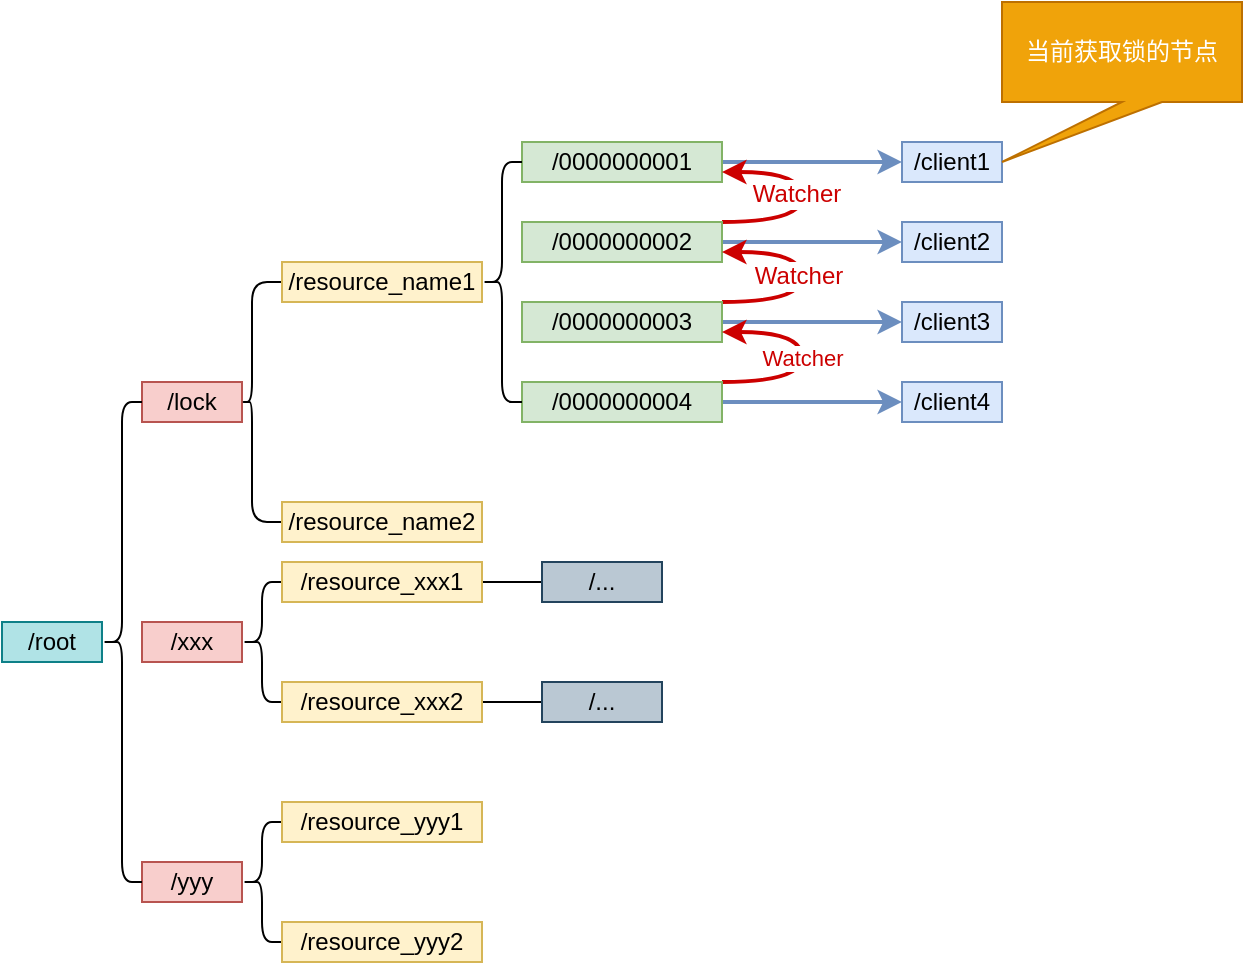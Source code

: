 <mxfile version="12.1.3" type="github" pages="1">
  <diagram id="MbjbUBoe02YS5g_O7uAm" name="第 1 页">
    <mxGraphModel dx="772" dy="532" grid="1" gridSize="10" guides="1" tooltips="1" connect="1" arrows="1" fold="1" page="1" pageScale="1" pageWidth="827" pageHeight="1169" math="0" shadow="0">
      <root>
        <mxCell id="0"/>
        <mxCell id="1" parent="0"/>
        <mxCell id="luJPvhaDtuZK9CBTQS-O-1" value="/root" style="rounded=0;whiteSpace=wrap;html=1;fillColor=#b0e3e6;strokeColor=#0e8088;" vertex="1" parent="1">
          <mxGeometry x="120" y="410" width="50" height="20" as="geometry"/>
        </mxCell>
        <mxCell id="luJPvhaDtuZK9CBTQS-O-2" value="/yyy" style="rounded=0;whiteSpace=wrap;html=1;fillColor=#f8cecc;strokeColor=#b85450;" vertex="1" parent="1">
          <mxGeometry x="190" y="530" width="50" height="20" as="geometry"/>
        </mxCell>
        <mxCell id="luJPvhaDtuZK9CBTQS-O-3" value="/xxx" style="rounded=0;whiteSpace=wrap;html=1;fillColor=#f8cecc;strokeColor=#b85450;" vertex="1" parent="1">
          <mxGeometry x="190" y="410" width="50" height="20" as="geometry"/>
        </mxCell>
        <mxCell id="luJPvhaDtuZK9CBTQS-O-4" value="/lock" style="rounded=0;whiteSpace=wrap;html=1;fillColor=#f8cecc;strokeColor=#b85450;" vertex="1" parent="1">
          <mxGeometry x="190" y="290" width="50" height="20" as="geometry"/>
        </mxCell>
        <mxCell id="luJPvhaDtuZK9CBTQS-O-6" value="" style="shape=curlyBracket;whiteSpace=wrap;html=1;rounded=1;" vertex="1" parent="1">
          <mxGeometry x="170" y="300" width="20" height="240" as="geometry"/>
        </mxCell>
        <mxCell id="luJPvhaDtuZK9CBTQS-O-7" value="" style="shape=curlyBracket;whiteSpace=wrap;html=1;rounded=1;size=0.25;" vertex="1" parent="1">
          <mxGeometry x="240" y="240" width="20" height="120" as="geometry"/>
        </mxCell>
        <mxCell id="luJPvhaDtuZK9CBTQS-O-10" value="/resource_name1" style="rounded=0;whiteSpace=wrap;html=1;fillColor=#fff2cc;strokeColor=#d6b656;" vertex="1" parent="1">
          <mxGeometry x="260" y="230" width="100" height="20" as="geometry"/>
        </mxCell>
        <mxCell id="luJPvhaDtuZK9CBTQS-O-11" value="/resource_name2" style="rounded=0;whiteSpace=wrap;html=1;fillColor=#fff2cc;strokeColor=#d6b656;" vertex="1" parent="1">
          <mxGeometry x="260" y="350" width="100" height="20" as="geometry"/>
        </mxCell>
        <mxCell id="luJPvhaDtuZK9CBTQS-O-26" style="edgeStyle=orthogonalEdgeStyle;rounded=0;orthogonalLoop=1;jettySize=auto;html=1;entryX=0;entryY=0.5;entryDx=0;entryDy=0;fillColor=#dae8fc;strokeColor=#6c8ebf;strokeWidth=2;gradientColor=#7ea6e0;" edge="1" parent="1" source="luJPvhaDtuZK9CBTQS-O-14" target="luJPvhaDtuZK9CBTQS-O-22">
          <mxGeometry relative="1" as="geometry"/>
        </mxCell>
        <mxCell id="luJPvhaDtuZK9CBTQS-O-14" value="/0000000001" style="rounded=0;whiteSpace=wrap;html=1;fillColor=#d5e8d4;strokeColor=#82b366;" vertex="1" parent="1">
          <mxGeometry x="380" y="170" width="100" height="20" as="geometry"/>
        </mxCell>
        <mxCell id="luJPvhaDtuZK9CBTQS-O-27" style="edgeStyle=orthogonalEdgeStyle;rounded=0;orthogonalLoop=1;jettySize=auto;html=1;entryX=0;entryY=0.5;entryDx=0;entryDy=0;fillColor=#dae8fc;strokeColor=#6c8ebf;strokeWidth=2;gradientColor=#7ea6e0;" edge="1" parent="1" source="luJPvhaDtuZK9CBTQS-O-15" target="luJPvhaDtuZK9CBTQS-O-23">
          <mxGeometry relative="1" as="geometry"/>
        </mxCell>
        <mxCell id="luJPvhaDtuZK9CBTQS-O-30" style="edgeStyle=orthogonalEdgeStyle;curved=1;rounded=0;orthogonalLoop=1;jettySize=auto;html=1;entryX=1;entryY=0.75;entryDx=0;entryDy=0;fontColor=#FF99CC;fillColor=#e1d5e7;strokeColor=#CC0000;strokeWidth=2;" edge="1" parent="1" source="luJPvhaDtuZK9CBTQS-O-15" target="luJPvhaDtuZK9CBTQS-O-14">
          <mxGeometry relative="1" as="geometry">
            <mxPoint x="480" y="180" as="targetPoint"/>
            <Array as="points">
              <mxPoint x="520" y="210"/>
              <mxPoint x="520" y="185"/>
            </Array>
          </mxGeometry>
        </mxCell>
        <mxCell id="luJPvhaDtuZK9CBTQS-O-32" value="Watcher" style="text;html=1;resizable=0;points=[];align=center;verticalAlign=middle;labelBackgroundColor=#ffffff;fontColor=#CC0000;" vertex="1" connectable="0" parent="luJPvhaDtuZK9CBTQS-O-30">
          <mxGeometry x="0.029" y="3" relative="1" as="geometry">
            <mxPoint as="offset"/>
          </mxGeometry>
        </mxCell>
        <mxCell id="luJPvhaDtuZK9CBTQS-O-15" value="/0000000002" style="rounded=0;whiteSpace=wrap;html=1;fillColor=#d5e8d4;strokeColor=#82b366;" vertex="1" parent="1">
          <mxGeometry x="380" y="210" width="100" height="20" as="geometry"/>
        </mxCell>
        <mxCell id="luJPvhaDtuZK9CBTQS-O-28" style="edgeStyle=orthogonalEdgeStyle;rounded=0;orthogonalLoop=1;jettySize=auto;html=1;entryX=0;entryY=0.5;entryDx=0;entryDy=0;fillColor=#dae8fc;strokeColor=#6c8ebf;strokeWidth=2;gradientColor=#7ea6e0;" edge="1" parent="1" source="luJPvhaDtuZK9CBTQS-O-16" target="luJPvhaDtuZK9CBTQS-O-24">
          <mxGeometry relative="1" as="geometry"/>
        </mxCell>
        <mxCell id="luJPvhaDtuZK9CBTQS-O-33" style="edgeStyle=orthogonalEdgeStyle;curved=1;rounded=0;orthogonalLoop=1;jettySize=auto;html=1;entryX=1;entryY=0.75;entryDx=0;entryDy=0;fontColor=#FF99CC;fillColor=#e1d5e7;strokeColor=#CC0000;strokeWidth=2;" edge="1" parent="1" source="luJPvhaDtuZK9CBTQS-O-16" target="luJPvhaDtuZK9CBTQS-O-15">
          <mxGeometry relative="1" as="geometry">
            <Array as="points">
              <mxPoint x="520" y="250"/>
              <mxPoint x="520" y="225"/>
            </Array>
          </mxGeometry>
        </mxCell>
        <mxCell id="luJPvhaDtuZK9CBTQS-O-34" value="Watcher" style="text;html=1;resizable=0;points=[];align=center;verticalAlign=middle;labelBackgroundColor=#ffffff;fontColor=#CC0000;" vertex="1" connectable="0" parent="luJPvhaDtuZK9CBTQS-O-33">
          <mxGeometry x="0.009" y="2" relative="1" as="geometry">
            <mxPoint as="offset"/>
          </mxGeometry>
        </mxCell>
        <mxCell id="luJPvhaDtuZK9CBTQS-O-16" value="/0000000003" style="rounded=0;whiteSpace=wrap;html=1;fillColor=#d5e8d4;strokeColor=#82b366;" vertex="1" parent="1">
          <mxGeometry x="380" y="250" width="100" height="20" as="geometry"/>
        </mxCell>
        <mxCell id="luJPvhaDtuZK9CBTQS-O-29" style="edgeStyle=orthogonalEdgeStyle;rounded=0;orthogonalLoop=1;jettySize=auto;html=1;fillColor=#dae8fc;strokeColor=#6c8ebf;strokeWidth=2;gradientColor=#7ea6e0;" edge="1" parent="1" source="luJPvhaDtuZK9CBTQS-O-17" target="luJPvhaDtuZK9CBTQS-O-25">
          <mxGeometry relative="1" as="geometry"/>
        </mxCell>
        <mxCell id="luJPvhaDtuZK9CBTQS-O-35" value="Watcher" style="edgeStyle=orthogonalEdgeStyle;curved=1;rounded=0;orthogonalLoop=1;jettySize=auto;html=1;entryX=1;entryY=0.75;entryDx=0;entryDy=0;fontColor=#CC0000;fillColor=#e1d5e7;strokeColor=#CC0000;strokeWidth=2;" edge="1" parent="1" source="luJPvhaDtuZK9CBTQS-O-17" target="luJPvhaDtuZK9CBTQS-O-16">
          <mxGeometry relative="1" as="geometry">
            <mxPoint x="480" y="270" as="targetPoint"/>
            <Array as="points">
              <mxPoint x="520" y="290"/>
              <mxPoint x="520" y="265"/>
            </Array>
          </mxGeometry>
        </mxCell>
        <mxCell id="luJPvhaDtuZK9CBTQS-O-17" value="/0000000004" style="rounded=0;whiteSpace=wrap;html=1;fillColor=#d5e8d4;strokeColor=#82b366;" vertex="1" parent="1">
          <mxGeometry x="380" y="290" width="100" height="20" as="geometry"/>
        </mxCell>
        <mxCell id="luJPvhaDtuZK9CBTQS-O-19" value="" style="shape=curlyBracket;whiteSpace=wrap;html=1;rounded=1;" vertex="1" parent="1">
          <mxGeometry x="360" y="180" width="20" height="120" as="geometry"/>
        </mxCell>
        <mxCell id="luJPvhaDtuZK9CBTQS-O-22" value="/client1" style="rounded=0;whiteSpace=wrap;html=1;fillColor=#dae8fc;strokeColor=#6c8ebf;" vertex="1" parent="1">
          <mxGeometry x="570" y="170" width="50" height="20" as="geometry"/>
        </mxCell>
        <mxCell id="luJPvhaDtuZK9CBTQS-O-23" value="/client2" style="rounded=0;whiteSpace=wrap;html=1;fillColor=#dae8fc;strokeColor=#6c8ebf;" vertex="1" parent="1">
          <mxGeometry x="570" y="210" width="50" height="20" as="geometry"/>
        </mxCell>
        <mxCell id="luJPvhaDtuZK9CBTQS-O-24" value="/client3" style="rounded=0;whiteSpace=wrap;html=1;fillColor=#dae8fc;strokeColor=#6c8ebf;" vertex="1" parent="1">
          <mxGeometry x="570" y="250" width="50" height="20" as="geometry"/>
        </mxCell>
        <mxCell id="luJPvhaDtuZK9CBTQS-O-25" value="/client4" style="rounded=0;whiteSpace=wrap;html=1;fillColor=#dae8fc;strokeColor=#6c8ebf;" vertex="1" parent="1">
          <mxGeometry x="570" y="290" width="50" height="20" as="geometry"/>
        </mxCell>
        <mxCell id="luJPvhaDtuZK9CBTQS-O-36" value="当前获取锁的节点" style="shape=callout;whiteSpace=wrap;html=1;perimeter=calloutPerimeter;fontColor=#ffffff;fillColor=#f0a30a;strokeColor=#BD7000;position2=0;rotation=0;" vertex="1" parent="1">
          <mxGeometry x="620" y="100" width="120" height="80" as="geometry"/>
        </mxCell>
        <mxCell id="luJPvhaDtuZK9CBTQS-O-37" value="" style="shape=curlyBracket;whiteSpace=wrap;html=1;rounded=1;fontColor=#000000;" vertex="1" parent="1">
          <mxGeometry x="240" y="390" width="20" height="60" as="geometry"/>
        </mxCell>
        <mxCell id="luJPvhaDtuZK9CBTQS-O-46" style="edgeStyle=orthogonalEdgeStyle;curved=1;rounded=0;orthogonalLoop=1;jettySize=auto;html=1;entryX=0;entryY=0.5;entryDx=0;entryDy=0;strokeColor=#000000;strokeWidth=1;fontColor=#000000;endArrow=none;endFill=0;" edge="1" parent="1" source="luJPvhaDtuZK9CBTQS-O-39" target="luJPvhaDtuZK9CBTQS-O-44">
          <mxGeometry relative="1" as="geometry"/>
        </mxCell>
        <mxCell id="luJPvhaDtuZK9CBTQS-O-39" value="/resource_xxx1" style="rounded=0;whiteSpace=wrap;html=1;fillColor=#fff2cc;strokeColor=#d6b656;" vertex="1" parent="1">
          <mxGeometry x="260" y="380" width="100" height="20" as="geometry"/>
        </mxCell>
        <mxCell id="luJPvhaDtuZK9CBTQS-O-47" style="edgeStyle=orthogonalEdgeStyle;curved=1;rounded=0;orthogonalLoop=1;jettySize=auto;html=1;entryX=0;entryY=0.5;entryDx=0;entryDy=0;strokeColor=#000000;strokeWidth=1;fontColor=#000000;endArrow=none;endFill=0;" edge="1" parent="1" source="luJPvhaDtuZK9CBTQS-O-40" target="luJPvhaDtuZK9CBTQS-O-45">
          <mxGeometry relative="1" as="geometry"/>
        </mxCell>
        <mxCell id="luJPvhaDtuZK9CBTQS-O-40" value="/resource_xxx2" style="rounded=0;whiteSpace=wrap;html=1;fillColor=#fff2cc;strokeColor=#d6b656;" vertex="1" parent="1">
          <mxGeometry x="260" y="440" width="100" height="20" as="geometry"/>
        </mxCell>
        <mxCell id="luJPvhaDtuZK9CBTQS-O-41" value="" style="shape=curlyBracket;whiteSpace=wrap;html=1;rounded=1;fontColor=#000000;" vertex="1" parent="1">
          <mxGeometry x="240" y="510" width="20" height="60" as="geometry"/>
        </mxCell>
        <mxCell id="luJPvhaDtuZK9CBTQS-O-42" value="/resource_yyy1" style="rounded=0;whiteSpace=wrap;html=1;fillColor=#fff2cc;strokeColor=#d6b656;" vertex="1" parent="1">
          <mxGeometry x="260" y="500" width="100" height="20" as="geometry"/>
        </mxCell>
        <mxCell id="luJPvhaDtuZK9CBTQS-O-43" value="/resource_yyy2" style="rounded=0;whiteSpace=wrap;html=1;fillColor=#fff2cc;strokeColor=#d6b656;" vertex="1" parent="1">
          <mxGeometry x="260" y="560" width="100" height="20" as="geometry"/>
        </mxCell>
        <mxCell id="luJPvhaDtuZK9CBTQS-O-44" value="/..." style="rounded=0;whiteSpace=wrap;html=1;fillColor=#bac8d3;strokeColor=#23445d;" vertex="1" parent="1">
          <mxGeometry x="390" y="380" width="60" height="20" as="geometry"/>
        </mxCell>
        <mxCell id="luJPvhaDtuZK9CBTQS-O-45" value="/..." style="rounded=0;whiteSpace=wrap;html=1;fillColor=#bac8d3;strokeColor=#23445d;" vertex="1" parent="1">
          <mxGeometry x="390" y="440" width="60" height="20" as="geometry"/>
        </mxCell>
      </root>
    </mxGraphModel>
  </diagram>
</mxfile>
